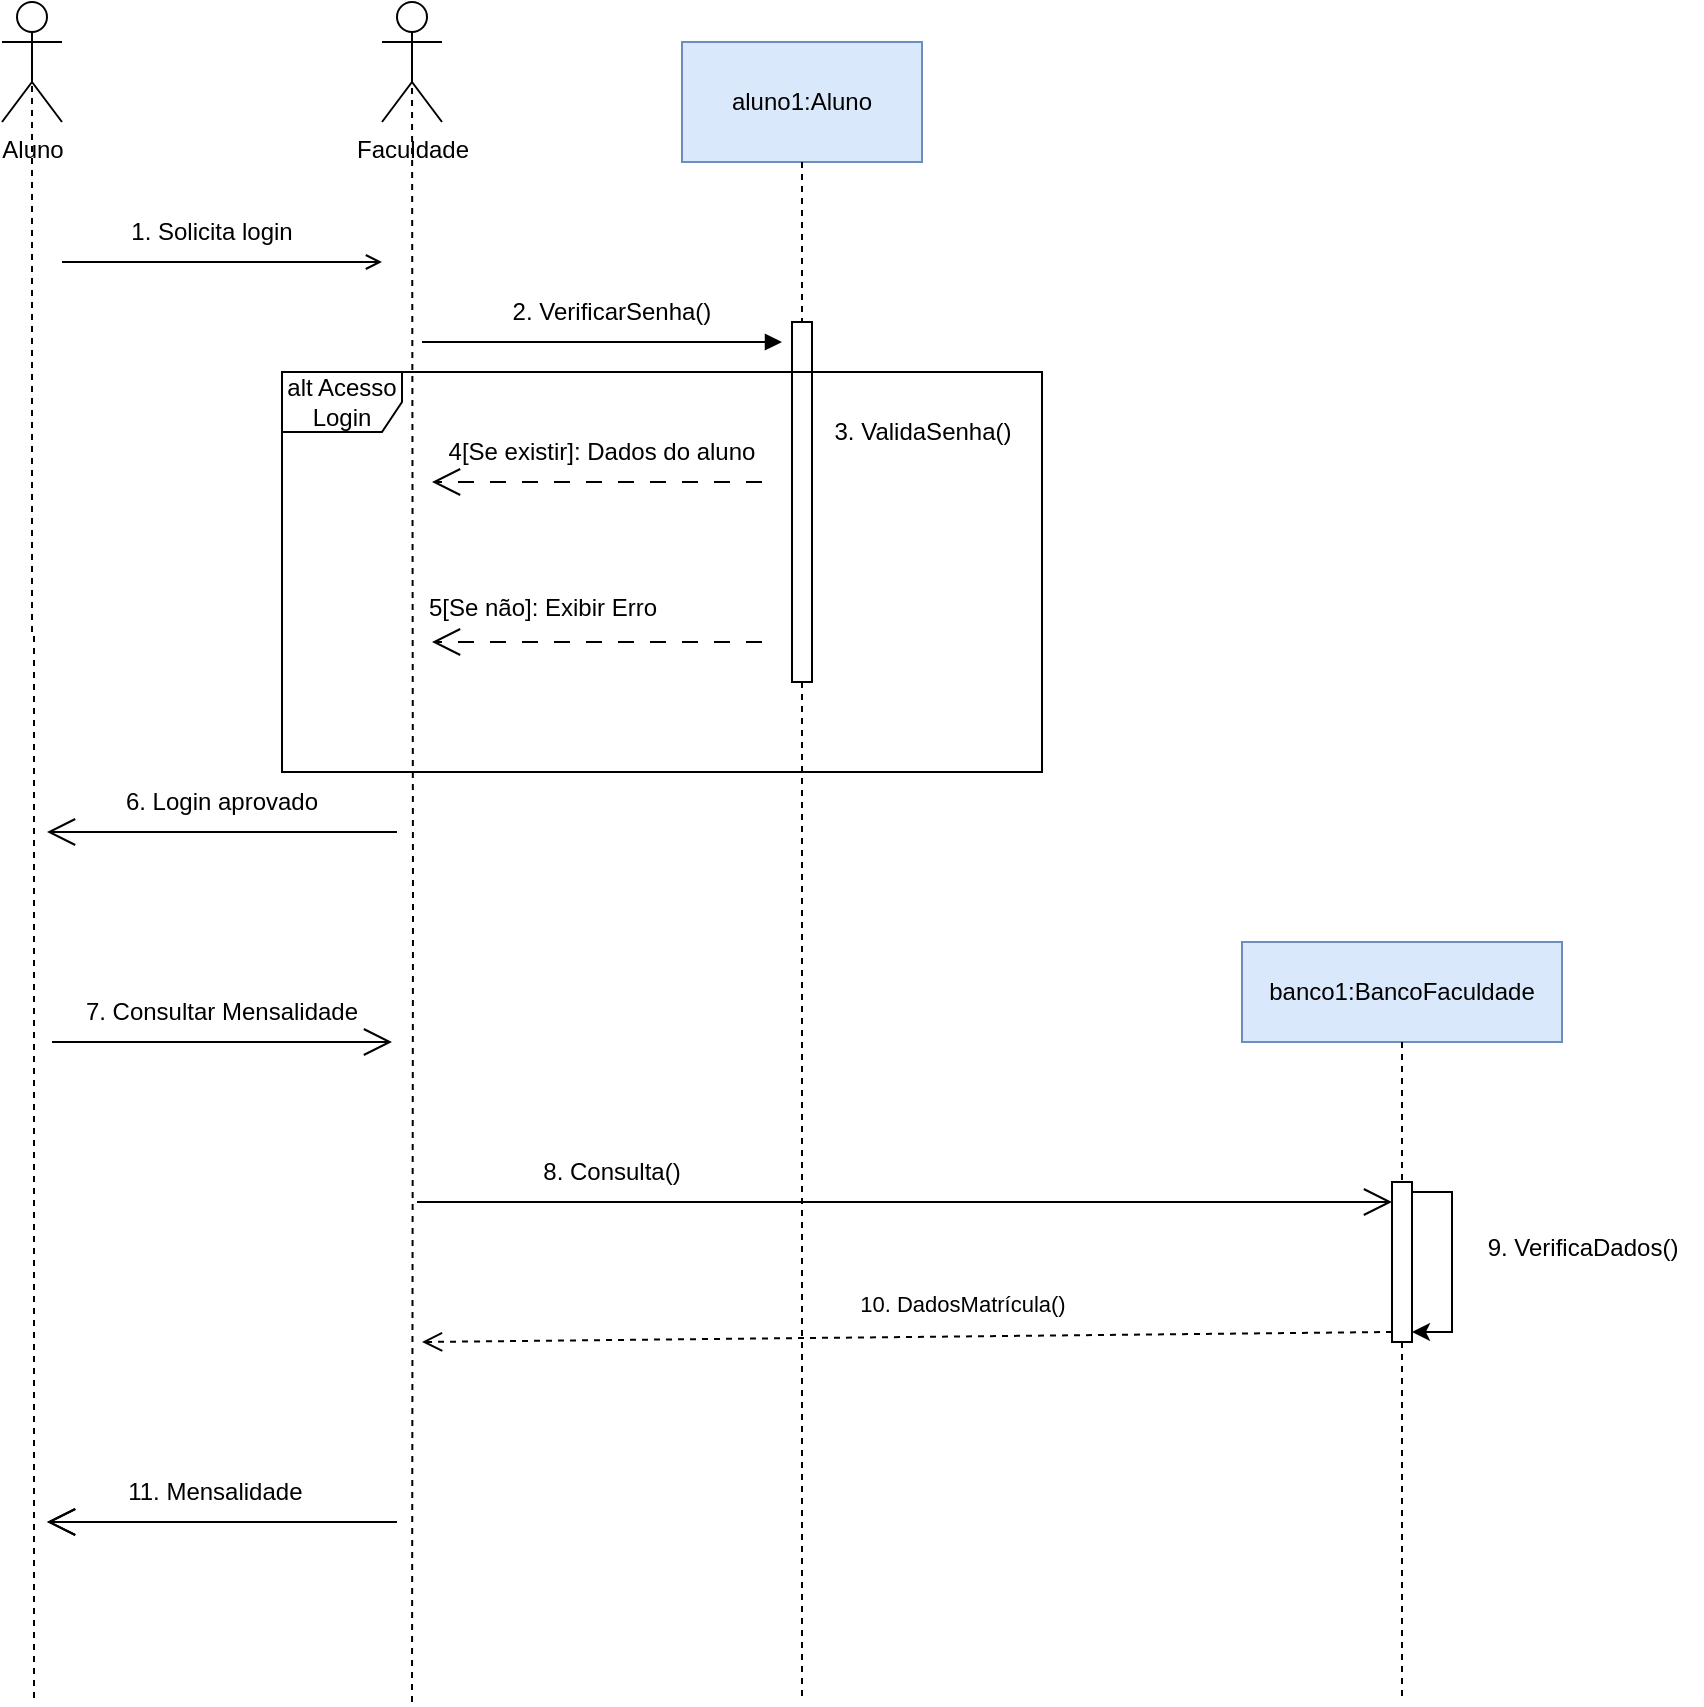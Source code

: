 <mxfile version="22.1.7" type="google">
  <diagram name="Página-1" id="XCkt208GeJvSehypjLfg">
    <mxGraphModel grid="1" page="1" gridSize="10" guides="1" tooltips="1" connect="1" arrows="1" fold="1" pageScale="1" pageWidth="2339" pageHeight="3300" math="0" shadow="0">
      <root>
        <mxCell id="0" />
        <mxCell id="1" parent="0" />
        <mxCell id="B0xftKaF9nhj64m8NYvN-10" style="edgeStyle=orthogonalEdgeStyle;rounded=0;orthogonalLoop=1;jettySize=auto;html=1;exitX=0.5;exitY=0.5;exitDx=0;exitDy=0;exitPerimeter=0;dashed=1;endArrow=none;endFill=0;" edge="1" parent="1" source="B0xftKaF9nhj64m8NYvN-1">
          <mxGeometry relative="1" as="geometry">
            <mxPoint x="175" y="1040" as="targetPoint" />
            <Array as="points">
              <mxPoint x="175" y="505" />
              <mxPoint x="176" y="505" />
            </Array>
          </mxGeometry>
        </mxCell>
        <mxCell id="B0xftKaF9nhj64m8NYvN-1" value="Aluno" style="shape=umlActor;verticalLabelPosition=bottom;verticalAlign=top;html=1;outlineConnect=0;" vertex="1" parent="1">
          <mxGeometry x="160" y="190" width="30" height="60" as="geometry" />
        </mxCell>
        <mxCell id="B0xftKaF9nhj64m8NYvN-2" value="Faculdade&lt;br&gt;" style="shape=umlActor;verticalLabelPosition=bottom;verticalAlign=top;html=1;outlineConnect=0;" vertex="1" parent="1">
          <mxGeometry x="350" y="190" width="30" height="60" as="geometry" />
        </mxCell>
        <mxCell id="B0xftKaF9nhj64m8NYvN-8" style="edgeStyle=orthogonalEdgeStyle;rounded=0;orthogonalLoop=1;jettySize=auto;html=1;dashed=1;endArrow=none;endFill=0;entryX=0.5;entryY=0.5;entryDx=0;entryDy=0;entryPerimeter=0;" edge="1" parent="1" target="B0xftKaF9nhj64m8NYvN-2">
          <mxGeometry relative="1" as="geometry">
            <mxPoint x="365" y="1040" as="sourcePoint" />
          </mxGeometry>
        </mxCell>
        <mxCell id="JYDNIRQyPt1TQfsctSVL-3" value="1. Solicita login" style="text;html=1;strokeColor=none;fillColor=none;align=center;verticalAlign=middle;whiteSpace=wrap;rounded=0;" vertex="1" parent="1">
          <mxGeometry x="220" y="290" width="90" height="30" as="geometry" />
        </mxCell>
        <mxCell id="JYDNIRQyPt1TQfsctSVL-4" value="" style="endArrow=open;html=1;rounded=0;endFill=0;startSize=6;" edge="1" parent="1">
          <mxGeometry width="50" height="50" relative="1" as="geometry">
            <mxPoint x="190" y="320" as="sourcePoint" />
            <mxPoint x="350" y="320" as="targetPoint" />
          </mxGeometry>
        </mxCell>
        <mxCell id="B0xftKaF9nhj64m8NYvN-12" style="edgeStyle=orthogonalEdgeStyle;rounded=0;orthogonalLoop=1;jettySize=auto;html=1;exitX=0.5;exitY=1;exitDx=0;exitDy=0;dashed=1;endArrow=none;endFill=0;" edge="1" parent="1" source="B0xftKaF9nhj64m8NYvN-15">
          <mxGeometry relative="1" as="geometry">
            <mxPoint x="560" y="1040" as="targetPoint" />
          </mxGeometry>
        </mxCell>
        <mxCell id="B0xftKaF9nhj64m8NYvN-11" value="aluno1:Aluno" style="rounded=0;whiteSpace=wrap;html=1;fillColor=#dae8fc;strokeColor=#6c8ebf;" vertex="1" parent="1">
          <mxGeometry x="500" y="210" width="120" height="60" as="geometry" />
        </mxCell>
        <mxCell id="JYDNIRQyPt1TQfsctSVL-6" value="2. VerificarSenha()" style="text;html=1;strokeColor=none;fillColor=none;align=center;verticalAlign=middle;whiteSpace=wrap;rounded=0;" vertex="1" parent="1">
          <mxGeometry x="410" y="330" width="110" height="30" as="geometry" />
        </mxCell>
        <mxCell id="JYDNIRQyPt1TQfsctSVL-7" value="4[Se existir]: Dados do aluno" style="text;html=1;strokeColor=none;fillColor=none;align=center;verticalAlign=middle;whiteSpace=wrap;rounded=0;" vertex="1" parent="1">
          <mxGeometry x="380" y="400" width="160" height="30" as="geometry" />
        </mxCell>
        <mxCell id="JYDNIRQyPt1TQfsctSVL-8" value="" style="endArrow=block;html=1;rounded=0;strokeWidth=1;endFill=1;fontSize=12;" edge="1" parent="1">
          <mxGeometry width="50" height="50" relative="1" as="geometry">
            <mxPoint x="370" y="360" as="sourcePoint" />
            <mxPoint x="550" y="360" as="targetPoint" />
          </mxGeometry>
        </mxCell>
        <mxCell id="B0xftKaF9nhj64m8NYvN-18" value="" style="edgeStyle=orthogonalEdgeStyle;rounded=0;orthogonalLoop=1;jettySize=auto;html=1;exitX=0.5;exitY=1;exitDx=0;exitDy=0;dashed=1;endArrow=none;endFill=0;" edge="1" parent="1" source="B0xftKaF9nhj64m8NYvN-11" target="B0xftKaF9nhj64m8NYvN-15">
          <mxGeometry relative="1" as="geometry">
            <mxPoint x="560" y="660" as="targetPoint" />
            <mxPoint x="560" y="310" as="sourcePoint" />
            <Array as="points">
              <mxPoint x="560" y="370" />
              <mxPoint x="560" y="370" />
            </Array>
          </mxGeometry>
        </mxCell>
        <mxCell id="B0xftKaF9nhj64m8NYvN-15" value="" style="html=1;points=[[0,0,0,0,5],[0,1,0,0,-5],[1,0,0,0,5],[1,1,0,0,-5]];perimeter=orthogonalPerimeter;outlineConnect=0;targetShapes=umlLifeline;portConstraint=eastwest;newEdgeStyle={&quot;curved&quot;:0,&quot;rounded&quot;:0};" vertex="1" parent="1">
          <mxGeometry x="555" y="350" width="10" height="180" as="geometry" />
        </mxCell>
        <mxCell id="JYDNIRQyPt1TQfsctSVL-9" value="" style="endArrow=open;dashed=1;endFill=0;endSize=12;html=1;rounded=0;dashPattern=8 8;" edge="1" parent="1">
          <mxGeometry width="160" relative="1" as="geometry">
            <mxPoint x="540" y="430" as="sourcePoint" />
            <mxPoint x="375" y="430" as="targetPoint" />
          </mxGeometry>
        </mxCell>
        <mxCell id="B0xftKaF9nhj64m8NYvN-20" value="3. ValidaSenha()" style="text;html=1;align=center;verticalAlign=middle;resizable=0;points=[];autosize=1;strokeColor=none;fillColor=none;" vertex="1" parent="1">
          <mxGeometry x="565" y="390" width="110" height="30" as="geometry" />
        </mxCell>
        <mxCell id="B0xftKaF9nhj64m8NYvN-21" value="alt Acesso Login" style="shape=umlFrame;whiteSpace=wrap;html=1;pointerEvents=0;" vertex="1" parent="1">
          <mxGeometry x="300" y="375" width="380" height="200" as="geometry" />
        </mxCell>
        <mxCell id="B0xftKaF9nhj64m8NYvN-22" value="" style="endArrow=open;dashed=1;endFill=0;endSize=12;html=1;rounded=0;dashPattern=8 8;" edge="1" parent="1">
          <mxGeometry width="160" relative="1" as="geometry">
            <mxPoint x="540" y="510" as="sourcePoint" />
            <mxPoint x="375" y="510" as="targetPoint" />
          </mxGeometry>
        </mxCell>
        <mxCell id="B0xftKaF9nhj64m8NYvN-23" value="5[Se não]: Exibir Erro" style="text;html=1;align=center;verticalAlign=middle;resizable=0;points=[];autosize=1;strokeColor=none;fillColor=none;" vertex="1" parent="1">
          <mxGeometry x="365" y="478" width="130" height="30" as="geometry" />
        </mxCell>
        <mxCell id="JYDNIRQyPt1TQfsctSVL-11" value="6. Login aprovado" style="text;html=1;strokeColor=none;fillColor=none;align=center;verticalAlign=middle;whiteSpace=wrap;rounded=0;" vertex="1" parent="1">
          <mxGeometry x="220" y="575" width="100" height="30" as="geometry" />
        </mxCell>
        <mxCell id="JYDNIRQyPt1TQfsctSVL-12" value="" style="endArrow=open;endFill=1;endSize=12;html=1;rounded=0;" edge="1" parent="1">
          <mxGeometry width="160" relative="1" as="geometry">
            <mxPoint x="357.5" y="605" as="sourcePoint" />
            <mxPoint x="182.5" y="605" as="targetPoint" />
          </mxGeometry>
        </mxCell>
        <mxCell id="JYDNIRQyPt1TQfsctSVL-13" value="7. Consultar Mensalidade" style="text;html=1;strokeColor=none;fillColor=none;align=center;verticalAlign=middle;whiteSpace=wrap;rounded=0;" vertex="1" parent="1">
          <mxGeometry x="200" y="680" width="140" height="30" as="geometry" />
        </mxCell>
        <mxCell id="B0xftKaF9nhj64m8NYvN-24" value="" style="endArrow=open;endFill=1;endSize=12;html=1;rounded=0;" edge="1" parent="1">
          <mxGeometry width="160" relative="1" as="geometry">
            <mxPoint x="185" y="710" as="sourcePoint" />
            <mxPoint x="355" y="710" as="targetPoint" />
          </mxGeometry>
        </mxCell>
        <mxCell id="B0xftKaF9nhj64m8NYvN-25" value="" style="endArrow=open;endFill=1;endSize=12;html=1;rounded=0;" edge="1" parent="1" target="B0xftKaF9nhj64m8NYvN-30">
          <mxGeometry width="160" relative="1" as="geometry">
            <mxPoint x="367.5" y="790" as="sourcePoint" />
            <mxPoint x="752.5" y="790" as="targetPoint" />
          </mxGeometry>
        </mxCell>
        <mxCell id="JYDNIRQyPt1TQfsctSVL-15" value="8. Consulta()" style="text;html=1;strokeColor=none;fillColor=none;align=center;verticalAlign=middle;whiteSpace=wrap;rounded=0;" vertex="1" parent="1">
          <mxGeometry x="425" y="760" width="80" height="30" as="geometry" />
        </mxCell>
        <mxCell id="B0xftKaF9nhj64m8NYvN-28" style="edgeStyle=orthogonalEdgeStyle;rounded=0;orthogonalLoop=1;jettySize=auto;html=1;exitX=0.5;exitY=1;exitDx=0;exitDy=0;endArrow=none;endFill=0;dashed=1;" edge="1" parent="1" source="B0xftKaF9nhj64m8NYvN-30">
          <mxGeometry relative="1" as="geometry">
            <mxPoint x="860" y="1040" as="targetPoint" />
          </mxGeometry>
        </mxCell>
        <mxCell id="B0xftKaF9nhj64m8NYvN-27" value="banco1:BancoFaculdade" style="html=1;whiteSpace=wrap;fillColor=#dae8fc;strokeColor=#6c8ebf;" vertex="1" parent="1">
          <mxGeometry x="780" y="660" width="160" height="50" as="geometry" />
        </mxCell>
        <mxCell id="B0xftKaF9nhj64m8NYvN-32" value="10. DadosMatrícula()" style="html=1;verticalAlign=bottom;endArrow=open;dashed=1;endSize=8;curved=0;rounded=0;exitX=0;exitY=1;exitDx=0;exitDy=-5;" edge="1" parent="1" source="B0xftKaF9nhj64m8NYvN-30">
          <mxGeometry x="-0.114" y="-7" relative="1" as="geometry">
            <mxPoint x="370" y="860" as="targetPoint" />
            <mxPoint as="offset" />
          </mxGeometry>
        </mxCell>
        <mxCell id="JYDNIRQyPt1TQfsctSVL-17" value="" style="edgeStyle=orthogonalEdgeStyle;rounded=0;orthogonalLoop=1;jettySize=auto;html=1;exitX=0.5;exitY=1;exitDx=0;exitDy=0;endArrow=none;endFill=0;dashed=1;" edge="1" parent="1" source="B0xftKaF9nhj64m8NYvN-27" target="B0xftKaF9nhj64m8NYvN-30">
          <mxGeometry relative="1" as="geometry">
            <mxPoint x="860" y="970" as="targetPoint" />
            <mxPoint x="860" y="710" as="sourcePoint" />
            <Array as="points">
              <mxPoint x="860" y="790" />
              <mxPoint x="860" y="790" />
            </Array>
          </mxGeometry>
        </mxCell>
        <mxCell id="B0xftKaF9nhj64m8NYvN-30" value="" style="html=1;points=[[0,0,0,0,5],[0,1,0,0,-5],[1,0,0,0,5],[1,1,0,0,-5]];perimeter=orthogonalPerimeter;outlineConnect=0;targetShapes=umlLifeline;portConstraint=eastwest;newEdgeStyle={&quot;curved&quot;:0,&quot;rounded&quot;:0};" vertex="1" parent="1">
          <mxGeometry x="855" y="780" width="10" height="80" as="geometry" />
        </mxCell>
        <mxCell id="B0xftKaF9nhj64m8NYvN-33" style="edgeStyle=orthogonalEdgeStyle;rounded=0;orthogonalLoop=1;jettySize=auto;html=1;curved=0;exitX=1;exitY=0;exitDx=0;exitDy=5;exitPerimeter=0;entryX=1;entryY=1;entryDx=0;entryDy=-5;entryPerimeter=0;" edge="1" parent="1" source="B0xftKaF9nhj64m8NYvN-30" target="B0xftKaF9nhj64m8NYvN-30">
          <mxGeometry relative="1" as="geometry" />
        </mxCell>
        <mxCell id="B0xftKaF9nhj64m8NYvN-34" value="9. VerificaDados()" style="text;html=1;align=center;verticalAlign=middle;resizable=0;points=[];autosize=1;strokeColor=none;fillColor=none;" vertex="1" parent="1">
          <mxGeometry x="890" y="798" width="120" height="30" as="geometry" />
        </mxCell>
        <mxCell id="JYDNIRQyPt1TQfsctSVL-18" value="11. Mensalidade&amp;nbsp;&amp;nbsp;" style="text;html=1;strokeColor=none;fillColor=none;align=center;verticalAlign=middle;whiteSpace=wrap;rounded=0;" vertex="1" parent="1">
          <mxGeometry x="205" y="920" width="130" height="30" as="geometry" />
        </mxCell>
        <mxCell id="JYDNIRQyPt1TQfsctSVL-19" value="" style="endArrow=open;endFill=1;endSize=12;html=1;rounded=0;" edge="1" parent="1">
          <mxGeometry width="160" relative="1" as="geometry">
            <mxPoint x="357.5" y="950" as="sourcePoint" />
            <mxPoint x="182.5" y="950" as="targetPoint" />
          </mxGeometry>
        </mxCell>
        <mxCell id="B0xftKaF9nhj64m8NYvN-37" value="" style="endArrow=open;endFill=1;endSize=12;html=1;rounded=0;" edge="1" parent="1">
          <mxGeometry width="160" relative="1" as="geometry">
            <mxPoint x="357.5" y="950" as="sourcePoint" />
            <mxPoint x="182.5" y="950" as="targetPoint" />
          </mxGeometry>
        </mxCell>
      </root>
    </mxGraphModel>
  </diagram>
</mxfile>
